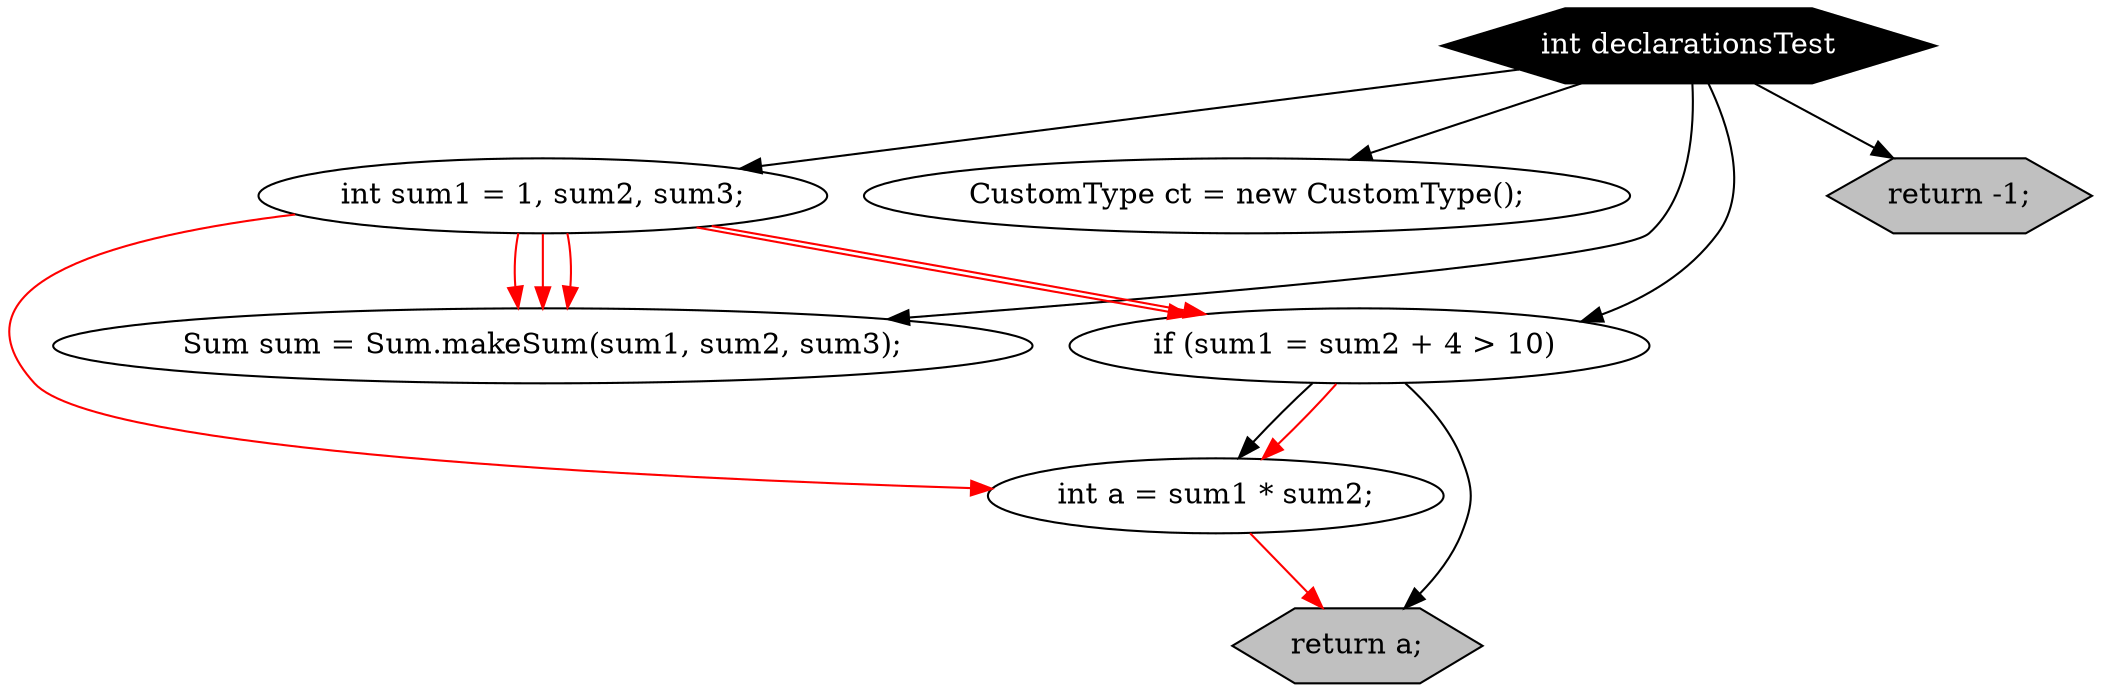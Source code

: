 digraph Declarations {
	graph [bb="0,0,830.55,324"];
	node [label="\N"];
	0	 [color=black,
		fontcolor=white,
		height=0.5,
		label="int declarationsTest",
		ordering=out,
		pos="662.51,306",
		shape=hexagon,
		style=filled,
		width=2.6059];
	1	 [height=0.5,
		label="int sum1 = 1, sum2, sum3;",
		pos="206.51,234",
		width=2.9789];
	0 -> 1	 [pos="e,282.76,246.7 597.18,294.97 517.15,282.69 381.33,261.84 292.78,248.24"];
	2	 [height=0.5,
		label="CustomType ct = new CustomType();",
		pos="483.51,234",
		width=4.2066];
	0 -> 2	 [pos="e,525.31,251.35 618.73,287.88 593.38,277.96 561.34,265.43 534.81,255.06"];
	3	 [height=0.5,
		label="Sum sum = Sum.makeSum(sum1, sum2, sum3);",
		pos="206.51,162",
		width=5.1815];
	0 -> 3	 [pos="e,335.67,174.99 664.23,287.75 665.21,267.42 663.34,234.12 643.51,216 632.4,205.84 469.34,188.1 345.63,175.97"];
	4	 [height=0.5,
		label="if (sum1 = sum2 + 4 > 10) ",
		ordering=out,
		pos="520.51,162",
		width=3.0331];
	0 -> 4	 [pos="e,608.01,172.95 671.93,287.91 681.13,268.64 691.73,237.23 676.51,216 662.45,196.37 640.69,183.92 617.84,176.05"];
	7	 [fillcolor=grey,
		fontcolor=black,
		height=0.5,
		label="return -1;",
		pos="779.51,234",
		shape=hexagon,
		style=filled,
		width=1.4176];
	0 -> 7	 [pos="e,752.39,251.23 691.14,287.88 706.89,278.45 726.6,266.66 743.4,256.61"];
	1 -> 3	 [color=red,
		pos="e,194.69,180.28 194.76,216.05 193.12,208.35 192.64,199.03 193.3,190.36"];
	1 -> 3	 [color=red,
		pos="e,206.51,180.1 206.51,215.7 206.51,207.98 206.51,198.71 206.51,190.11"];
	1 -> 3	 [color=red,
		pos="e,218.34,180.28 218.27,216.05 219.91,208.35 220.39,199.03 219.72,190.36"];
	1 -> 4	 [color=red,
		pos="e,454.81,176.43 264.51,218.83 315.37,207.15 389.56,190.6 445.03,178.55"];
	1 -> 4	 [color=red,
		pos="e,462.18,177.24 271.75,219.67 324.62,208.24 398.8,191.73 452.42,179.48"];
	5	 [height=0.5,
		label="int a = sum1 * sum2;",
		pos="462.51,90",
		width=2.4192];
	1 -> 5	 [color=red,
		pos="e,378.57,94.91 122.42,222.81 53.023,211.08 -28.235,187.56 10.514,144 33.874,117.74 243.12,102.38 368.56,95.454"];
	4 -> 5	 [pos="e,470.92,108.28 500.6,144.05 492.84,135.75 484.2,125.58 477.02,116.38"];
	4 -> 5	 [color=red,
		pos="e,482.13,107.62 512.09,143.7 505.85,135.09 497.3,124.55 488.99,115.17"];
	6	 [fillcolor=grey,
		fontcolor=black,
		height=0.5,
		label="return a;",
		pos="519.51,18",
		shape=hexagon,
		style=filled,
		width=1.2925];
	4 -> 6	 [pos="e,536.4,36.007 536.98,143.92 545.17,134.22 554.22,121.37 558.51,108 563.41,92.768 563.5,87.202 558.51,72 555.2,61.906 549.15,52.151 \
542.78,43.821"];
	5 -> 6	 [color=red,
		pos="e,505.45,36.275 476.31,72.055 483.14,63.668 491.52,53.376 499.08,44.096"];
}
